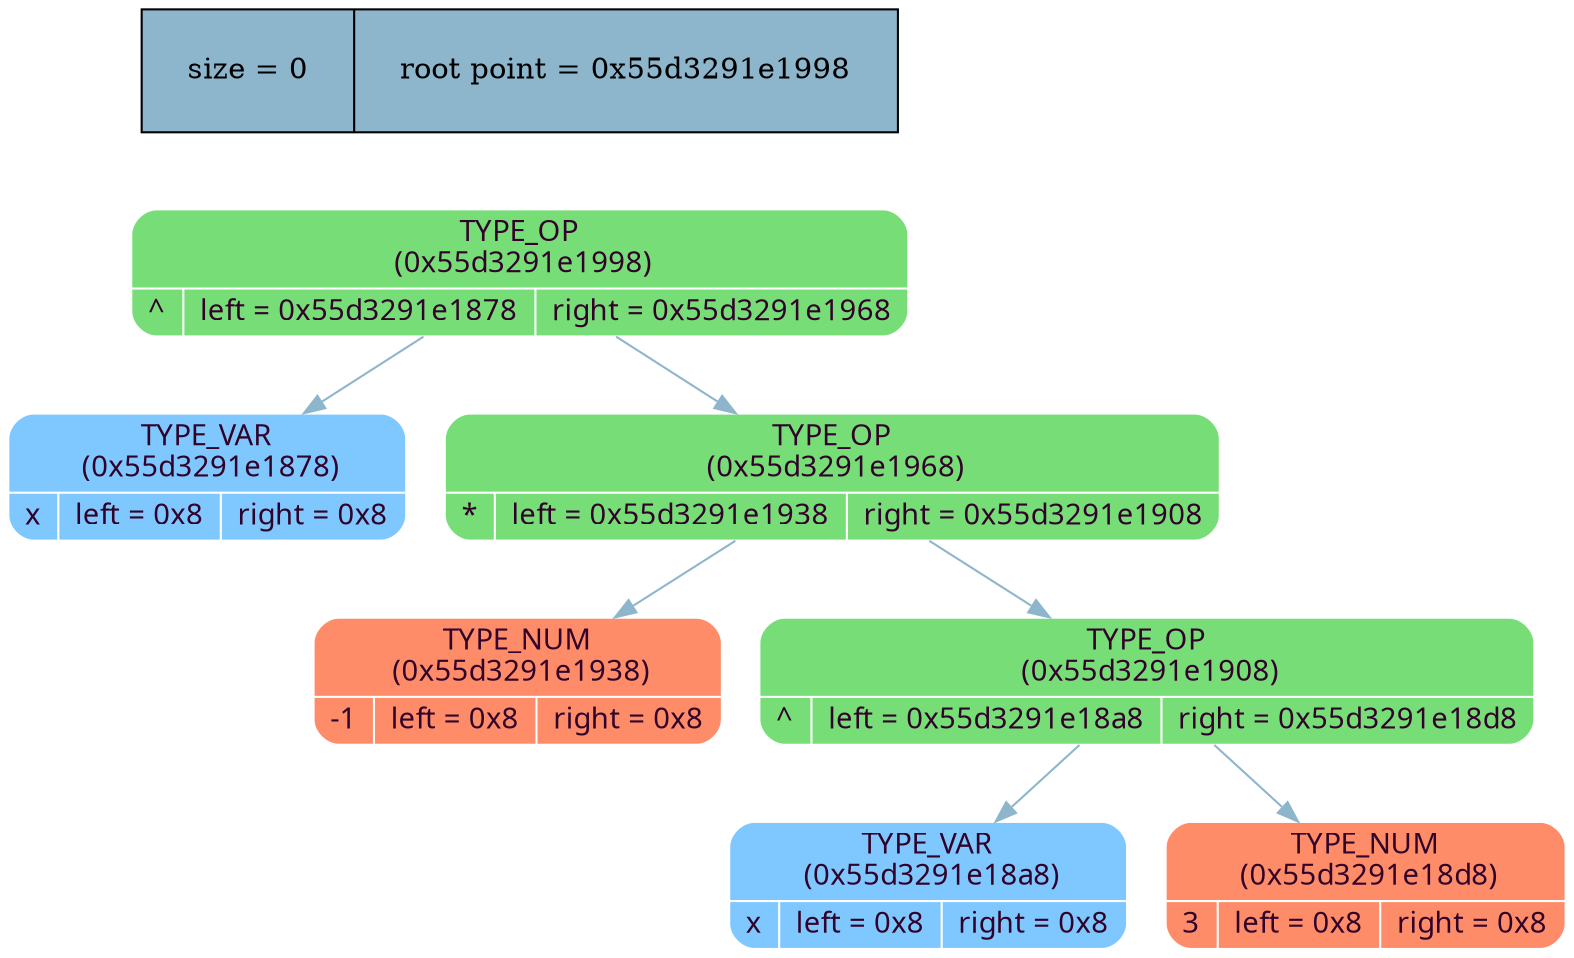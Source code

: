 digraph   
{
rankdir = ""
splines = "true"

node_stat [margin = "0.3*0.3", style = "filled", shape = "record", fillcolor = "#8DB6CD" label = " size = 0 | root point = 0x55d3291e1998"]
{rank = source; node_stat}

node0x55d3291e1998 [shape = "Mrecord", fillcolor = "#77DD77", style = "filled", fontcolor = "#31032A", fontname = "Calibri", color = "white", label = "{TYPE_OP\n (0x55d3291e1998)| {^ |left = 0x55d3291e1878 |right = 0x55d3291e1968}}"]
node0x55d3291e1998 -> node0x55d3291e1878 [color = "#8DB6CD", style = "", constraint = true, fillcolor = "#8DB6CD",   fontcolor = "", fontname = "Calibri", label = ""];
node0x55d3291e1878 [shape = "Mrecord", fillcolor = "#7FC7FF", style = "filled", fontcolor = "#31032A", fontname = "Calibri", color = "white", label = "{TYPE_VAR\n (0x55d3291e1878)| {x |left = 0x8 |right = 0x8}}"]
node0x55d3291e1998 -> node0x55d3291e1968 [color = "#8DB6CD", style = "", constraint = true, fillcolor = "#8DB6CD",   fontcolor = "", fontname = "Calibri", label = ""];
node0x55d3291e1968 [shape = "Mrecord", fillcolor = "#77DD77", style = "filled", fontcolor = "#31032A", fontname = "Calibri", color = "white", label = "{TYPE_OP\n (0x55d3291e1968)| {* |left = 0x55d3291e1938 |right = 0x55d3291e1908}}"]
node0x55d3291e1968 -> node0x55d3291e1938 [color = "#8DB6CD", style = "", constraint = true, fillcolor = "#8DB6CD",   fontcolor = "", fontname = "Calibri", label = ""];
node0x55d3291e1938 [shape = "Mrecord", fillcolor = "#FF8C69", style = "filled", fontcolor = "#31032A", fontname = "Calibri", color = "white", label = "{TYPE_NUM\n (0x55d3291e1938)| {-1 |left = 0x8 |right = 0x8}}"]
node0x55d3291e1968 -> node0x55d3291e1908 [color = "#8DB6CD", style = "", constraint = true, fillcolor = "#8DB6CD",   fontcolor = "", fontname = "Calibri", label = ""];
node0x55d3291e1908 [shape = "Mrecord", fillcolor = "#77DD77", style = "filled", fontcolor = "#31032A", fontname = "Calibri", color = "white", label = "{TYPE_OP\n (0x55d3291e1908)| {^ |left = 0x55d3291e18a8 |right = 0x55d3291e18d8}}"]
node0x55d3291e1908 -> node0x55d3291e18a8 [color = "#8DB6CD", style = "", constraint = true, fillcolor = "#8DB6CD",   fontcolor = "", fontname = "Calibri", label = ""];
node0x55d3291e18a8 [shape = "Mrecord", fillcolor = "#7FC7FF", style = "filled", fontcolor = "#31032A", fontname = "Calibri", color = "white", label = "{TYPE_VAR\n (0x55d3291e18a8)| {x |left = 0x8 |right = 0x8}}"]
node0x55d3291e1908 -> node0x55d3291e18d8 [color = "#8DB6CD", style = "", constraint = true, fillcolor = "#8DB6CD",   fontcolor = "", fontname = "Calibri", label = ""];
node0x55d3291e18d8 [shape = "Mrecord", fillcolor = "#FF8C69", style = "filled", fontcolor = "#31032A", fontname = "Calibri", color = "white", label = "{TYPE_NUM\n (0x55d3291e18d8)| {3 |left = 0x8 |right = 0x8}}"]
}
